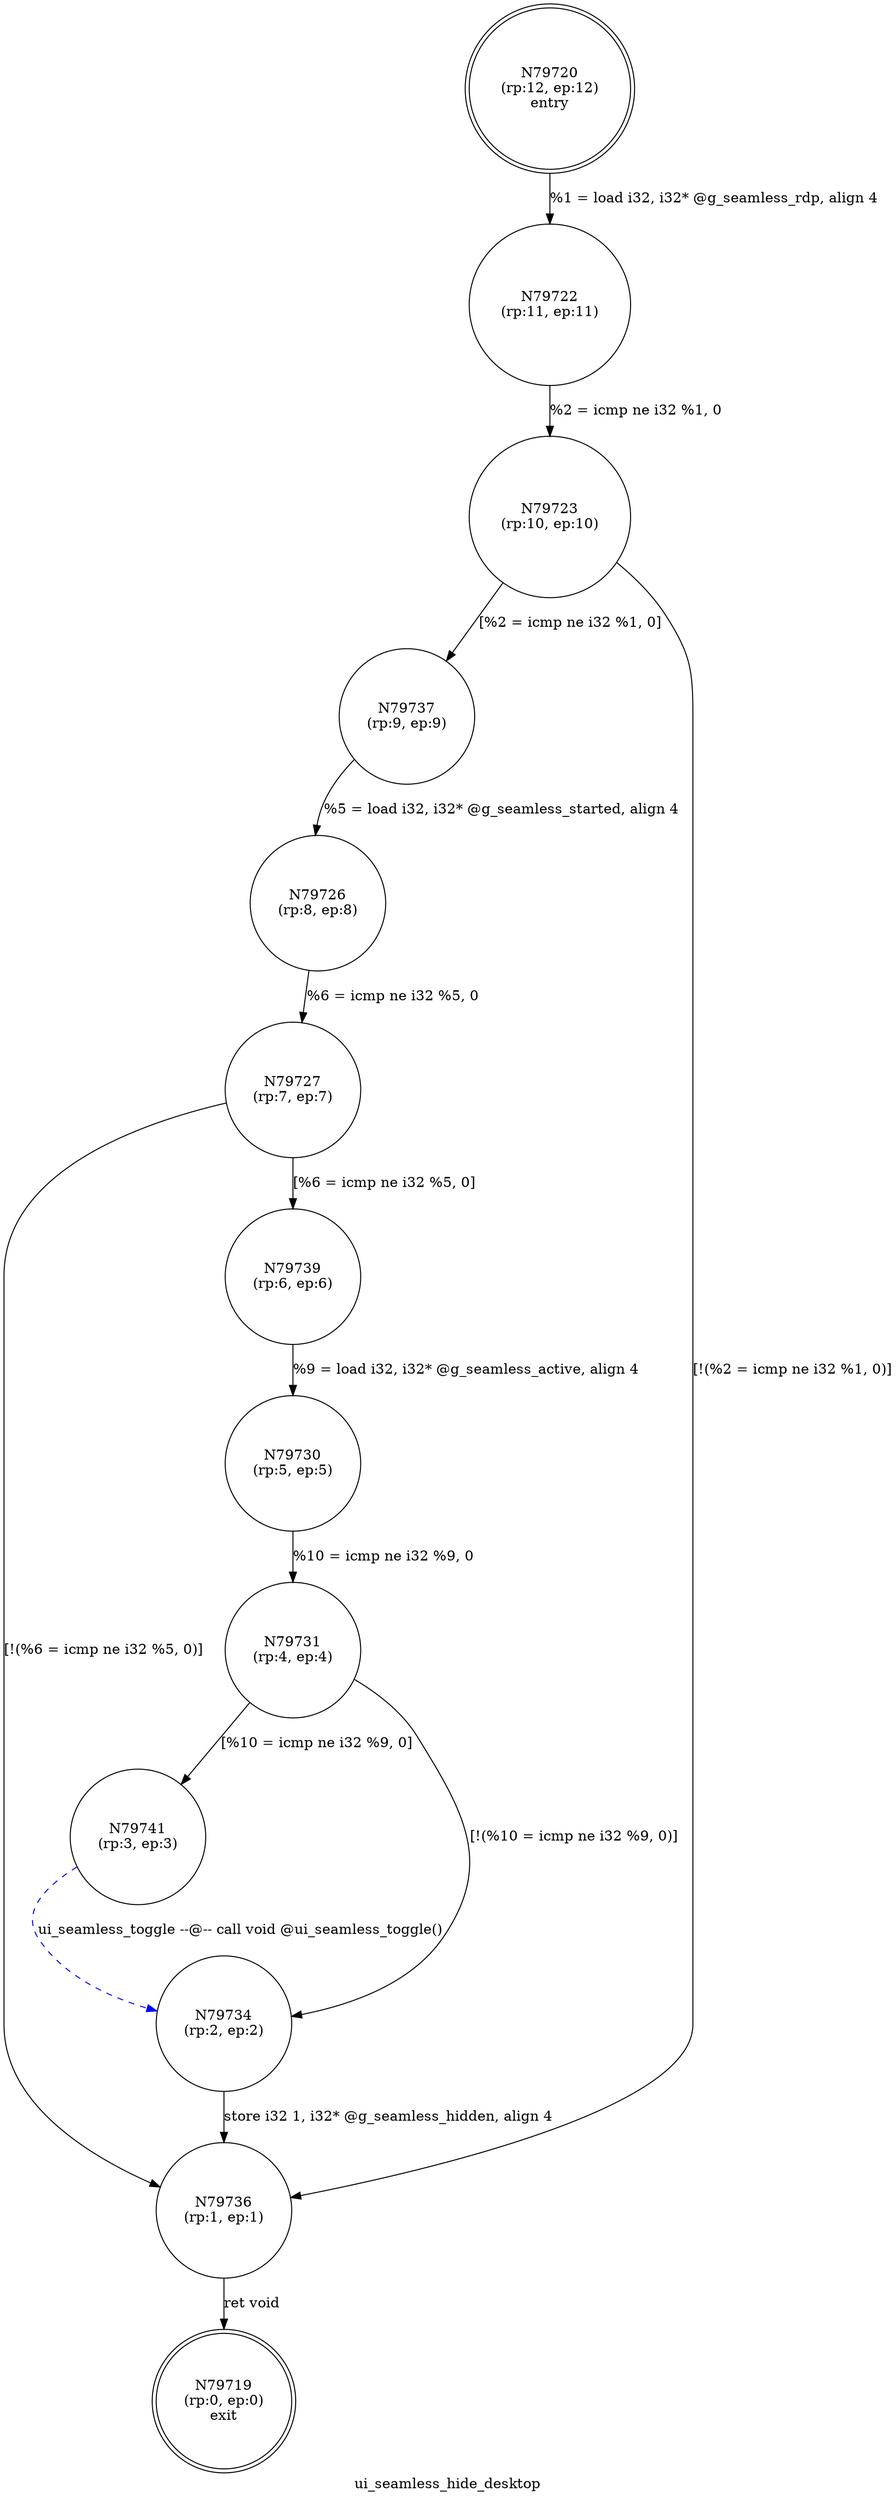 digraph ui_seamless_hide_desktop {
label="ui_seamless_hide_desktop"
79719 [label="N79719\n(rp:0, ep:0)\nexit", shape="doublecircle"]
79720 [label="N79720\n(rp:12, ep:12)\nentry", shape="doublecircle"]
79720 -> 79722 [label="%1 = load i32, i32* @g_seamless_rdp, align 4"]
79722 [label="N79722\n(rp:11, ep:11)", shape="circle"]
79722 -> 79723 [label="%2 = icmp ne i32 %1, 0"]
79723 [label="N79723\n(rp:10, ep:10)", shape="circle"]
79723 -> 79737 [label="[%2 = icmp ne i32 %1, 0]"]
79723 -> 79736 [label="[!(%2 = icmp ne i32 %1, 0)]"]
79726 [label="N79726\n(rp:8, ep:8)", shape="circle"]
79726 -> 79727 [label="%6 = icmp ne i32 %5, 0"]
79727 [label="N79727\n(rp:7, ep:7)", shape="circle"]
79727 -> 79739 [label="[%6 = icmp ne i32 %5, 0]"]
79727 -> 79736 [label="[!(%6 = icmp ne i32 %5, 0)]"]
79730 [label="N79730\n(rp:5, ep:5)", shape="circle"]
79730 -> 79731 [label="%10 = icmp ne i32 %9, 0"]
79731 [label="N79731\n(rp:4, ep:4)", shape="circle"]
79731 -> 79741 [label="[%10 = icmp ne i32 %9, 0]"]
79731 -> 79734 [label="[!(%10 = icmp ne i32 %9, 0)]"]
79734 [label="N79734\n(rp:2, ep:2)", shape="circle"]
79734 -> 79736 [label="store i32 1, i32* @g_seamless_hidden, align 4"]
79736 [label="N79736\n(rp:1, ep:1)", shape="circle"]
79736 -> 79719 [label="ret void"]
79737 [label="N79737\n(rp:9, ep:9)", shape="circle"]
79737 -> 79726 [label="%5 = load i32, i32* @g_seamless_started, align 4"]
79739 [label="N79739\n(rp:6, ep:6)", shape="circle"]
79739 -> 79730 [label="%9 = load i32, i32* @g_seamless_active, align 4"]
79741 [label="N79741\n(rp:3, ep:3)", shape="circle"]
79741 -> 79734 [label="ui_seamless_toggle --@-- call void @ui_seamless_toggle()", style="dashed", color="blue"]
}
